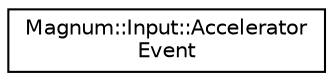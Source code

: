 digraph "圖形化之類別階層"
{
  edge [fontname="Helvetica",fontsize="10",labelfontname="Helvetica",labelfontsize="10"];
  node [fontname="Helvetica",fontsize="10",shape=record];
  rankdir="LR";
  Node1 [label="Magnum::Input::Accelerator\lEvent",height=0.2,width=0.4,color="black", fillcolor="white", style="filled",URL="$class_magnum_1_1_input_1_1_accelerator_event.html"];
}
